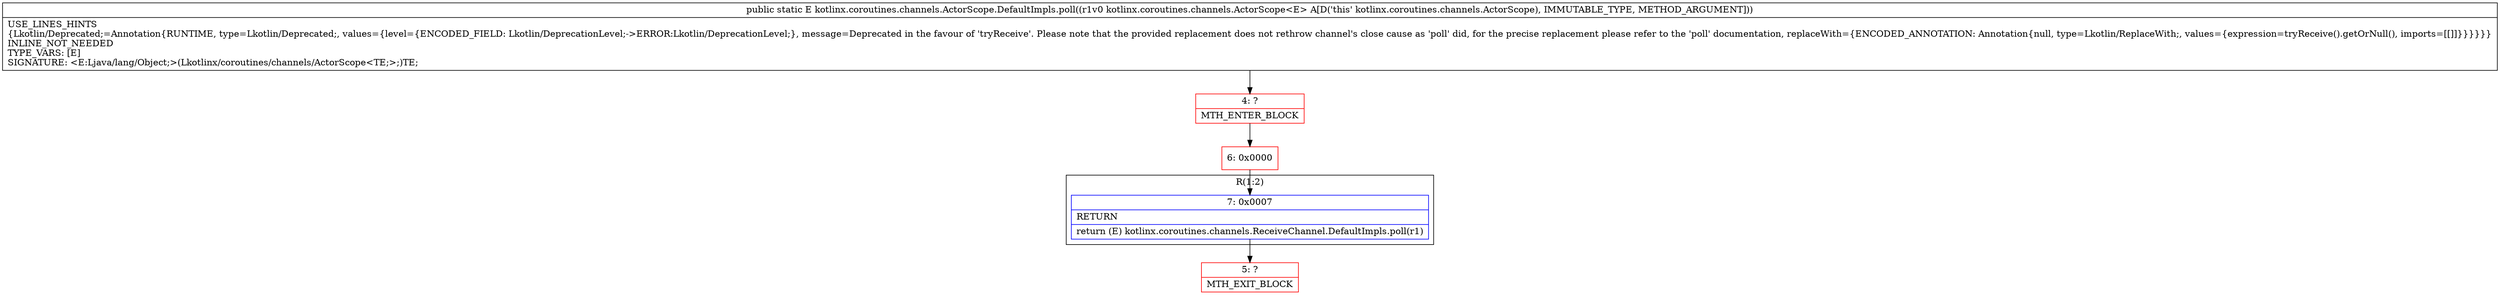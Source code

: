 digraph "CFG forkotlinx.coroutines.channels.ActorScope.DefaultImpls.poll(Lkotlinx\/coroutines\/channels\/ActorScope;)Ljava\/lang\/Object;" {
subgraph cluster_Region_478490983 {
label = "R(1:2)";
node [shape=record,color=blue];
Node_7 [shape=record,label="{7\:\ 0x0007|RETURN\l|return (E) kotlinx.coroutines.channels.ReceiveChannel.DefaultImpls.poll(r1)\l}"];
}
Node_4 [shape=record,color=red,label="{4\:\ ?|MTH_ENTER_BLOCK\l}"];
Node_6 [shape=record,color=red,label="{6\:\ 0x0000}"];
Node_5 [shape=record,color=red,label="{5\:\ ?|MTH_EXIT_BLOCK\l}"];
MethodNode[shape=record,label="{public static E kotlinx.coroutines.channels.ActorScope.DefaultImpls.poll((r1v0 kotlinx.coroutines.channels.ActorScope\<E\> A[D('this' kotlinx.coroutines.channels.ActorScope), IMMUTABLE_TYPE, METHOD_ARGUMENT]))  | USE_LINES_HINTS\l\{Lkotlin\/Deprecated;=Annotation\{RUNTIME, type=Lkotlin\/Deprecated;, values=\{level=\{ENCODED_FIELD: Lkotlin\/DeprecationLevel;\-\>ERROR:Lkotlin\/DeprecationLevel;\}, message=Deprecated in the favour of 'tryReceive'. Please note that the provided replacement does not rethrow channel's close cause as 'poll' did, for the precise replacement please refer to the 'poll' documentation, replaceWith=\{ENCODED_ANNOTATION: Annotation\{null, type=Lkotlin\/ReplaceWith;, values=\{expression=tryReceive().getOrNull(), imports=[[]]\}\}\}\}\}\}\lINLINE_NOT_NEEDED\lTYPE_VARS: [E]\lSIGNATURE: \<E:Ljava\/lang\/Object;\>(Lkotlinx\/coroutines\/channels\/ActorScope\<TE;\>;)TE;\l}"];
MethodNode -> Node_4;Node_7 -> Node_5;
Node_4 -> Node_6;
Node_6 -> Node_7;
}

